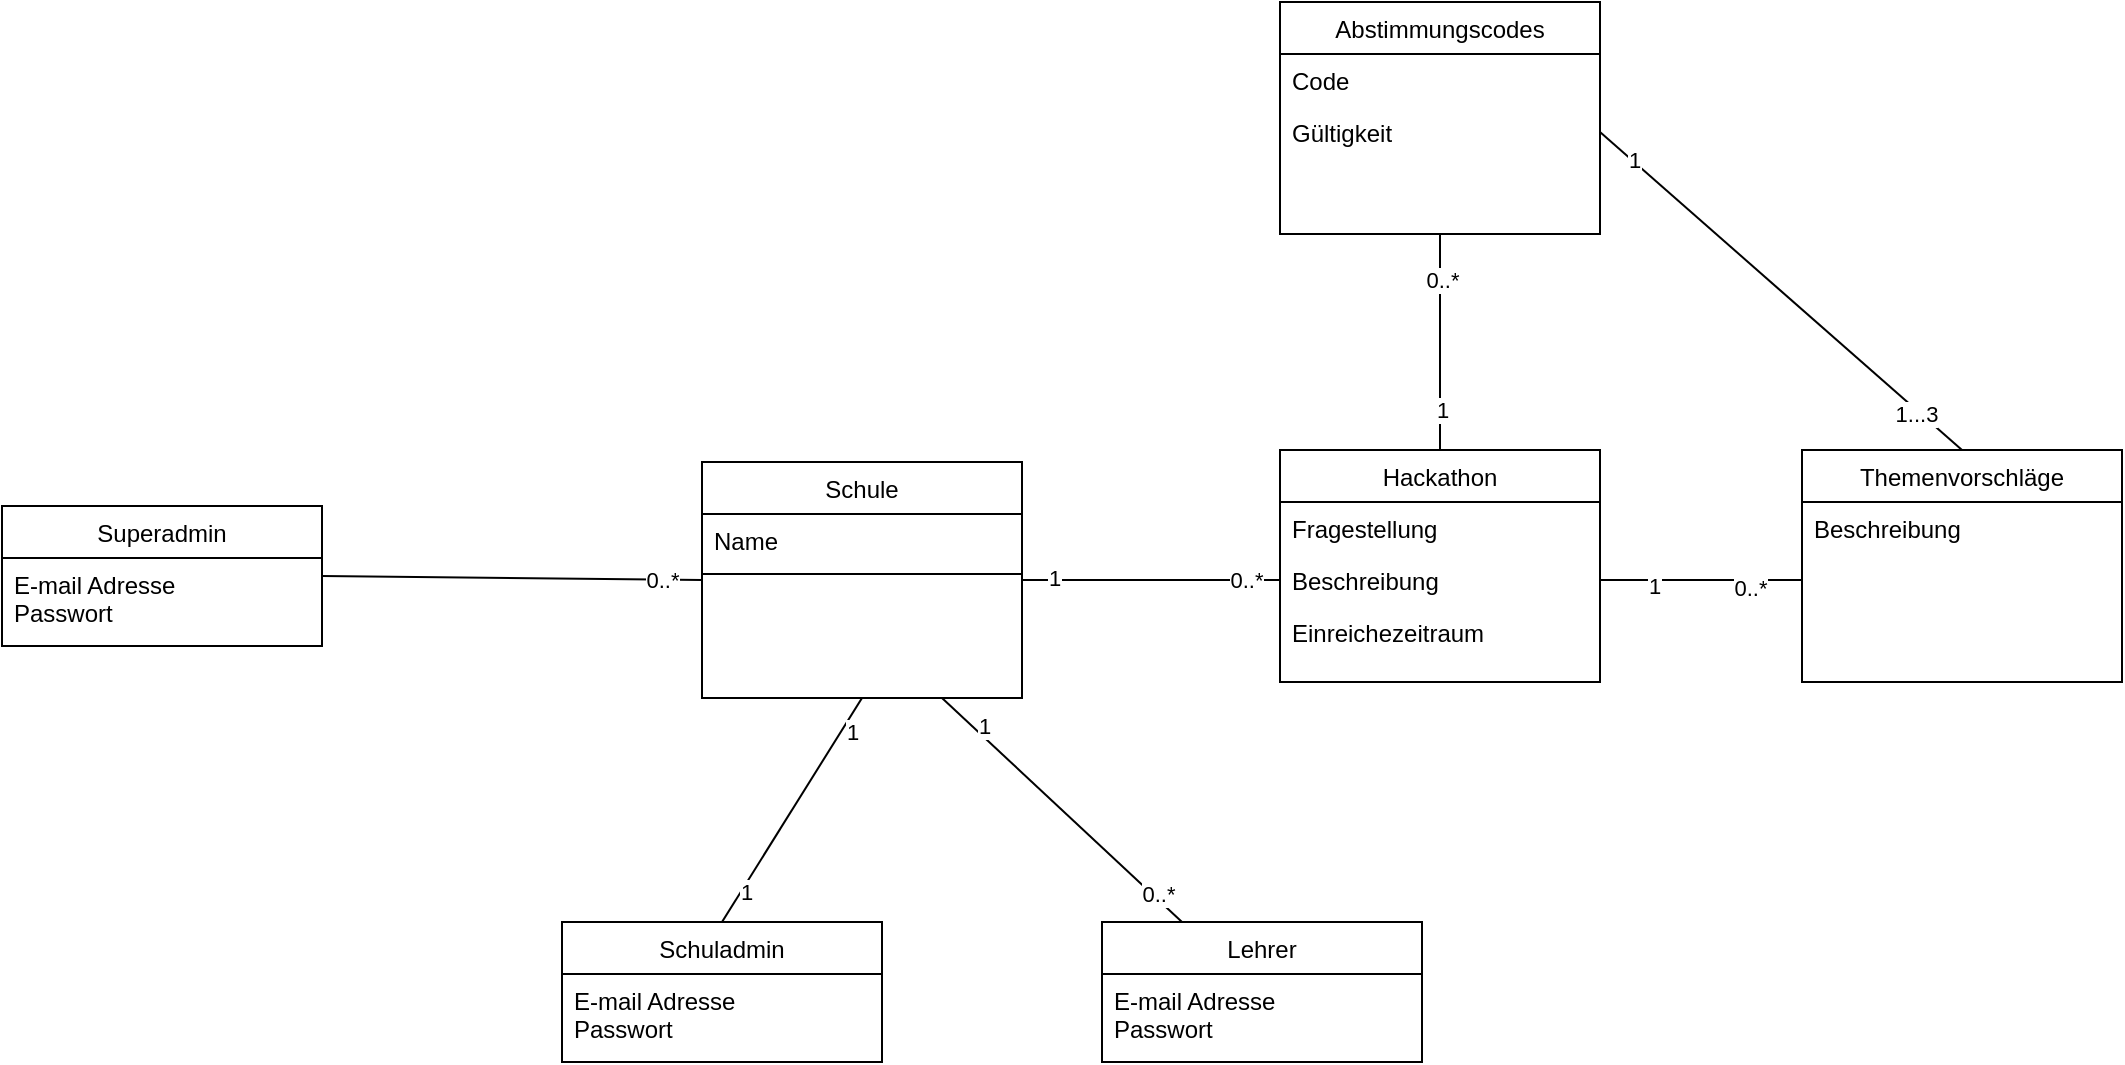 <mxfile version="17.4.6" type="device"><diagram id="C5RBs43oDa-KdzZeNtuy" name="Page-1"><mxGraphModel dx="2858" dy="2296" grid="1" gridSize="10" guides="1" tooltips="1" connect="1" arrows="1" fold="1" page="1" pageScale="1" pageWidth="827" pageHeight="1169" math="0" shadow="0"><root><mxCell id="WIyWlLk6GJQsqaUBKTNV-0"/><mxCell id="WIyWlLk6GJQsqaUBKTNV-1" parent="WIyWlLk6GJQsqaUBKTNV-0"/><mxCell id="4b6tjxuZ08z2rh_j7RZ2-7" style="edgeStyle=orthogonalEdgeStyle;rounded=0;orthogonalLoop=1;jettySize=auto;html=1;exitX=1;exitY=0.5;exitDx=0;exitDy=0;entryX=0;entryY=0.5;entryDx=0;entryDy=0;endArrow=none;endFill=0;" edge="1" parent="WIyWlLk6GJQsqaUBKTNV-1" source="zkfFHV4jXpPFQw0GAbJ--0" target="4b6tjxuZ08z2rh_j7RZ2-4"><mxGeometry relative="1" as="geometry"/></mxCell><mxCell id="4b6tjxuZ08z2rh_j7RZ2-8" value="1" style="edgeLabel;html=1;align=center;verticalAlign=middle;resizable=0;points=[];" vertex="1" connectable="0" parent="4b6tjxuZ08z2rh_j7RZ2-7"><mxGeometry x="-0.75" y="1" relative="1" as="geometry"><mxPoint as="offset"/></mxGeometry></mxCell><mxCell id="4b6tjxuZ08z2rh_j7RZ2-9" value="0..*" style="edgeLabel;html=1;align=center;verticalAlign=middle;resizable=0;points=[];" vertex="1" connectable="0" parent="4b6tjxuZ08z2rh_j7RZ2-7"><mxGeometry x="0.731" relative="1" as="geometry"><mxPoint as="offset"/></mxGeometry></mxCell><mxCell id="4b6tjxuZ08z2rh_j7RZ2-23" style="rounded=0;orthogonalLoop=1;jettySize=auto;html=1;exitX=0.5;exitY=1;exitDx=0;exitDy=0;entryX=0.5;entryY=0;entryDx=0;entryDy=0;endArrow=none;endFill=0;" edge="1" parent="WIyWlLk6GJQsqaUBKTNV-1" source="zkfFHV4jXpPFQw0GAbJ--0" target="4b6tjxuZ08z2rh_j7RZ2-19"><mxGeometry relative="1" as="geometry"/></mxCell><mxCell id="4b6tjxuZ08z2rh_j7RZ2-24" value="1" style="edgeLabel;html=1;align=center;verticalAlign=middle;resizable=0;points=[];" vertex="1" connectable="0" parent="4b6tjxuZ08z2rh_j7RZ2-23"><mxGeometry x="0.712" y="2" relative="1" as="geometry"><mxPoint as="offset"/></mxGeometry></mxCell><mxCell id="4b6tjxuZ08z2rh_j7RZ2-25" value="1" style="edgeLabel;html=1;align=center;verticalAlign=middle;resizable=0;points=[];" vertex="1" connectable="0" parent="4b6tjxuZ08z2rh_j7RZ2-23"><mxGeometry x="-0.742" y="4" relative="1" as="geometry"><mxPoint as="offset"/></mxGeometry></mxCell><mxCell id="4b6tjxuZ08z2rh_j7RZ2-28" style="edgeStyle=none;rounded=0;orthogonalLoop=1;jettySize=auto;html=1;exitX=0.75;exitY=1;exitDx=0;exitDy=0;entryX=0.25;entryY=0;entryDx=0;entryDy=0;endArrow=none;endFill=0;" edge="1" parent="WIyWlLk6GJQsqaUBKTNV-1" source="zkfFHV4jXpPFQw0GAbJ--0" target="4b6tjxuZ08z2rh_j7RZ2-26"><mxGeometry relative="1" as="geometry"/></mxCell><mxCell id="4b6tjxuZ08z2rh_j7RZ2-29" value="1" style="edgeLabel;html=1;align=center;verticalAlign=middle;resizable=0;points=[];" vertex="1" connectable="0" parent="4b6tjxuZ08z2rh_j7RZ2-28"><mxGeometry x="-0.693" y="4" relative="1" as="geometry"><mxPoint as="offset"/></mxGeometry></mxCell><mxCell id="4b6tjxuZ08z2rh_j7RZ2-30" value="0..*" style="edgeLabel;html=1;align=center;verticalAlign=middle;resizable=0;points=[];" vertex="1" connectable="0" parent="4b6tjxuZ08z2rh_j7RZ2-28"><mxGeometry x="0.767" y="2" relative="1" as="geometry"><mxPoint as="offset"/></mxGeometry></mxCell><mxCell id="4b6tjxuZ08z2rh_j7RZ2-33" style="edgeStyle=none;rounded=0;orthogonalLoop=1;jettySize=auto;html=1;exitX=0;exitY=0.5;exitDx=0;exitDy=0;entryX=1;entryY=0.5;entryDx=0;entryDy=0;endArrow=none;endFill=0;" edge="1" parent="WIyWlLk6GJQsqaUBKTNV-1" source="zkfFHV4jXpPFQw0GAbJ--0" target="4b6tjxuZ08z2rh_j7RZ2-31"><mxGeometry relative="1" as="geometry"/></mxCell><mxCell id="4b6tjxuZ08z2rh_j7RZ2-34" value="0..*" style="edgeLabel;html=1;align=center;verticalAlign=middle;resizable=0;points=[];" vertex="1" connectable="0" parent="4b6tjxuZ08z2rh_j7RZ2-33"><mxGeometry x="-0.786" relative="1" as="geometry"><mxPoint as="offset"/></mxGeometry></mxCell><mxCell id="zkfFHV4jXpPFQw0GAbJ--0" value="Schule" style="swimlane;fontStyle=0;align=center;verticalAlign=top;childLayout=stackLayout;horizontal=1;startSize=26;horizontalStack=0;resizeParent=1;resizeLast=0;collapsible=1;marginBottom=0;rounded=0;shadow=0;strokeWidth=1;" parent="WIyWlLk6GJQsqaUBKTNV-1" vertex="1"><mxGeometry x="210" y="130" width="160" height="118" as="geometry"><mxRectangle x="230" y="140" width="160" height="26" as="alternateBounds"/></mxGeometry></mxCell><mxCell id="zkfFHV4jXpPFQw0GAbJ--2" value="Name&#xA;" style="text;align=left;verticalAlign=top;spacingLeft=4;spacingRight=4;overflow=hidden;rotatable=0;points=[[0,0.5],[1,0.5]];portConstraint=eastwest;rounded=0;shadow=0;html=0;" parent="zkfFHV4jXpPFQw0GAbJ--0" vertex="1"><mxGeometry y="26" width="160" height="26" as="geometry"/></mxCell><mxCell id="zkfFHV4jXpPFQw0GAbJ--4" value="" style="line;html=1;strokeWidth=1;align=left;verticalAlign=middle;spacingTop=-1;spacingLeft=3;spacingRight=3;rotatable=0;labelPosition=right;points=[];portConstraint=eastwest;" parent="zkfFHV4jXpPFQw0GAbJ--0" vertex="1"><mxGeometry y="52" width="160" height="8" as="geometry"/></mxCell><mxCell id="4b6tjxuZ08z2rh_j7RZ2-1" value="Hackathon" style="swimlane;fontStyle=0;align=center;verticalAlign=top;childLayout=stackLayout;horizontal=1;startSize=26;horizontalStack=0;resizeParent=1;resizeLast=0;collapsible=1;marginBottom=0;rounded=0;shadow=0;strokeWidth=1;" vertex="1" parent="WIyWlLk6GJQsqaUBKTNV-1"><mxGeometry x="499" y="124" width="160" height="116" as="geometry"><mxRectangle x="230" y="140" width="160" height="26" as="alternateBounds"/></mxGeometry></mxCell><mxCell id="4b6tjxuZ08z2rh_j7RZ2-2" value="Fragestellung" style="text;align=left;verticalAlign=top;spacingLeft=4;spacingRight=4;overflow=hidden;rotatable=0;points=[[0,0.5],[1,0.5]];portConstraint=eastwest;rounded=0;shadow=0;html=0;" vertex="1" parent="4b6tjxuZ08z2rh_j7RZ2-1"><mxGeometry y="26" width="160" height="26" as="geometry"/></mxCell><mxCell id="4b6tjxuZ08z2rh_j7RZ2-4" value="Beschreibung" style="text;align=left;verticalAlign=top;spacingLeft=4;spacingRight=4;overflow=hidden;rotatable=0;points=[[0,0.5],[1,0.5]];portConstraint=eastwest;rounded=0;shadow=0;html=0;" vertex="1" parent="4b6tjxuZ08z2rh_j7RZ2-1"><mxGeometry y="52" width="160" height="26" as="geometry"/></mxCell><mxCell id="4b6tjxuZ08z2rh_j7RZ2-6" value="Einreichezeitraum" style="text;align=left;verticalAlign=top;spacingLeft=4;spacingRight=4;overflow=hidden;rotatable=0;points=[[0,0.5],[1,0.5]];portConstraint=eastwest;rounded=0;shadow=0;html=0;" vertex="1" parent="4b6tjxuZ08z2rh_j7RZ2-1"><mxGeometry y="78" width="160" height="26" as="geometry"/></mxCell><mxCell id="4b6tjxuZ08z2rh_j7RZ2-11" value="Themenvorschläge" style="swimlane;fontStyle=0;align=center;verticalAlign=top;childLayout=stackLayout;horizontal=1;startSize=26;horizontalStack=0;resizeParent=1;resizeLast=0;collapsible=1;marginBottom=0;rounded=0;shadow=0;strokeWidth=1;" vertex="1" parent="WIyWlLk6GJQsqaUBKTNV-1"><mxGeometry x="760" y="124" width="160" height="116" as="geometry"><mxRectangle x="230" y="140" width="160" height="26" as="alternateBounds"/></mxGeometry></mxCell><mxCell id="4b6tjxuZ08z2rh_j7RZ2-13" value="Beschreibung" style="text;align=left;verticalAlign=top;spacingLeft=4;spacingRight=4;overflow=hidden;rotatable=0;points=[[0,0.5],[1,0.5]];portConstraint=eastwest;rounded=0;shadow=0;html=0;" vertex="1" parent="4b6tjxuZ08z2rh_j7RZ2-11"><mxGeometry y="26" width="160" height="26" as="geometry"/></mxCell><mxCell id="4b6tjxuZ08z2rh_j7RZ2-15" style="edgeStyle=orthogonalEdgeStyle;rounded=0;orthogonalLoop=1;jettySize=auto;html=1;exitX=1;exitY=0.5;exitDx=0;exitDy=0;entryX=0;entryY=0.5;entryDx=0;entryDy=0;endArrow=none;endFill=0;" edge="1" parent="WIyWlLk6GJQsqaUBKTNV-1" source="4b6tjxuZ08z2rh_j7RZ2-4"><mxGeometry relative="1" as="geometry"><mxPoint x="760" y="189" as="targetPoint"/></mxGeometry></mxCell><mxCell id="4b6tjxuZ08z2rh_j7RZ2-17" value="&lt;div&gt;1&lt;/div&gt;" style="edgeLabel;html=1;align=center;verticalAlign=middle;resizable=0;points=[];" vertex="1" connectable="0" parent="4b6tjxuZ08z2rh_j7RZ2-15"><mxGeometry x="-0.25" y="-3" relative="1" as="geometry"><mxPoint x="-11" as="offset"/></mxGeometry></mxCell><mxCell id="4b6tjxuZ08z2rh_j7RZ2-18" value="0..*" style="edgeLabel;html=1;align=center;verticalAlign=middle;resizable=0;points=[];" vertex="1" connectable="0" parent="4b6tjxuZ08z2rh_j7RZ2-15"><mxGeometry x="0.271" y="-3" relative="1" as="geometry"><mxPoint x="11" as="offset"/></mxGeometry></mxCell><mxCell id="4b6tjxuZ08z2rh_j7RZ2-19" value="Schuladmin" style="swimlane;fontStyle=0;align=center;verticalAlign=top;childLayout=stackLayout;horizontal=1;startSize=26;horizontalStack=0;resizeParent=1;resizeLast=0;collapsible=1;marginBottom=0;rounded=0;shadow=0;strokeWidth=1;" vertex="1" parent="WIyWlLk6GJQsqaUBKTNV-1"><mxGeometry x="140" y="360" width="160" height="70" as="geometry"><mxRectangle x="230" y="140" width="160" height="26" as="alternateBounds"/></mxGeometry></mxCell><mxCell id="4b6tjxuZ08z2rh_j7RZ2-20" value="E-mail Adresse&#xA;Passwort" style="text;align=left;verticalAlign=top;spacingLeft=4;spacingRight=4;overflow=hidden;rotatable=0;points=[[0,0.5],[1,0.5]];portConstraint=eastwest;rounded=0;shadow=0;html=0;" vertex="1" parent="4b6tjxuZ08z2rh_j7RZ2-19"><mxGeometry y="26" width="160" height="34" as="geometry"/></mxCell><mxCell id="4b6tjxuZ08z2rh_j7RZ2-26" value="Lehrer" style="swimlane;fontStyle=0;align=center;verticalAlign=top;childLayout=stackLayout;horizontal=1;startSize=26;horizontalStack=0;resizeParent=1;resizeLast=0;collapsible=1;marginBottom=0;rounded=0;shadow=0;strokeWidth=1;" vertex="1" parent="WIyWlLk6GJQsqaUBKTNV-1"><mxGeometry x="410" y="360" width="160" height="70" as="geometry"><mxRectangle x="230" y="140" width="160" height="26" as="alternateBounds"/></mxGeometry></mxCell><mxCell id="4b6tjxuZ08z2rh_j7RZ2-27" value="E-mail Adresse&#xA;Passwort&#xA;" style="text;align=left;verticalAlign=top;spacingLeft=4;spacingRight=4;overflow=hidden;rotatable=0;points=[[0,0.5],[1,0.5]];portConstraint=eastwest;rounded=0;shadow=0;html=0;" vertex="1" parent="4b6tjxuZ08z2rh_j7RZ2-26"><mxGeometry y="26" width="160" height="34" as="geometry"/></mxCell><mxCell id="4b6tjxuZ08z2rh_j7RZ2-31" value="Superadmin" style="swimlane;fontStyle=0;align=center;verticalAlign=top;childLayout=stackLayout;horizontal=1;startSize=26;horizontalStack=0;resizeParent=1;resizeLast=0;collapsible=1;marginBottom=0;rounded=0;shadow=0;strokeWidth=1;" vertex="1" parent="WIyWlLk6GJQsqaUBKTNV-1"><mxGeometry x="-140" y="152" width="160" height="70" as="geometry"><mxRectangle x="230" y="140" width="160" height="26" as="alternateBounds"/></mxGeometry></mxCell><mxCell id="4b6tjxuZ08z2rh_j7RZ2-32" value="E-mail Adresse&#xA;Passwort" style="text;align=left;verticalAlign=top;spacingLeft=4;spacingRight=4;overflow=hidden;rotatable=0;points=[[0,0.5],[1,0.5]];portConstraint=eastwest;rounded=0;shadow=0;html=0;" vertex="1" parent="4b6tjxuZ08z2rh_j7RZ2-31"><mxGeometry y="26" width="160" height="34" as="geometry"/></mxCell><mxCell id="4b6tjxuZ08z2rh_j7RZ2-40" style="edgeStyle=none;rounded=0;orthogonalLoop=1;jettySize=auto;html=1;exitX=0.5;exitY=1;exitDx=0;exitDy=0;entryX=0.5;entryY=0;entryDx=0;entryDy=0;endArrow=none;endFill=0;" edge="1" parent="WIyWlLk6GJQsqaUBKTNV-1" source="4b6tjxuZ08z2rh_j7RZ2-35" target="4b6tjxuZ08z2rh_j7RZ2-1"><mxGeometry relative="1" as="geometry"/></mxCell><mxCell id="4b6tjxuZ08z2rh_j7RZ2-41" value="1" style="edgeLabel;html=1;align=center;verticalAlign=middle;resizable=0;points=[];" vertex="1" connectable="0" parent="4b6tjxuZ08z2rh_j7RZ2-40"><mxGeometry x="0.632" y="1" relative="1" as="geometry"><mxPoint as="offset"/></mxGeometry></mxCell><mxCell id="4b6tjxuZ08z2rh_j7RZ2-42" value="0..*" style="edgeLabel;html=1;align=center;verticalAlign=middle;resizable=0;points=[];" vertex="1" connectable="0" parent="4b6tjxuZ08z2rh_j7RZ2-40"><mxGeometry x="-0.586" y="1" relative="1" as="geometry"><mxPoint as="offset"/></mxGeometry></mxCell><mxCell id="4b6tjxuZ08z2rh_j7RZ2-35" value="Abstimmungscodes" style="swimlane;fontStyle=0;align=center;verticalAlign=top;childLayout=stackLayout;horizontal=1;startSize=26;horizontalStack=0;resizeParent=1;resizeLast=0;collapsible=1;marginBottom=0;rounded=0;shadow=0;strokeWidth=1;" vertex="1" parent="WIyWlLk6GJQsqaUBKTNV-1"><mxGeometry x="499" y="-100" width="160" height="116" as="geometry"><mxRectangle x="230" y="140" width="160" height="26" as="alternateBounds"/></mxGeometry></mxCell><mxCell id="4b6tjxuZ08z2rh_j7RZ2-37" value="Code" style="text;align=left;verticalAlign=top;spacingLeft=4;spacingRight=4;overflow=hidden;rotatable=0;points=[[0,0.5],[1,0.5]];portConstraint=eastwest;rounded=0;shadow=0;html=0;" vertex="1" parent="4b6tjxuZ08z2rh_j7RZ2-35"><mxGeometry y="26" width="160" height="26" as="geometry"/></mxCell><mxCell id="4b6tjxuZ08z2rh_j7RZ2-39" value="Gültigkeit" style="text;align=left;verticalAlign=top;spacingLeft=4;spacingRight=4;overflow=hidden;rotatable=0;points=[[0,0.5],[1,0.5]];portConstraint=eastwest;rounded=0;shadow=0;html=0;" vertex="1" parent="4b6tjxuZ08z2rh_j7RZ2-35"><mxGeometry y="52" width="160" height="26" as="geometry"/></mxCell><mxCell id="4b6tjxuZ08z2rh_j7RZ2-43" style="edgeStyle=none;rounded=0;orthogonalLoop=1;jettySize=auto;html=1;exitX=1;exitY=0.5;exitDx=0;exitDy=0;entryX=0.5;entryY=0;entryDx=0;entryDy=0;endArrow=none;endFill=0;" edge="1" parent="WIyWlLk6GJQsqaUBKTNV-1" source="4b6tjxuZ08z2rh_j7RZ2-39" target="4b6tjxuZ08z2rh_j7RZ2-11"><mxGeometry relative="1" as="geometry"/></mxCell><mxCell id="4b6tjxuZ08z2rh_j7RZ2-44" value="1...3" style="edgeLabel;html=1;align=center;verticalAlign=middle;resizable=0;points=[];" vertex="1" connectable="0" parent="4b6tjxuZ08z2rh_j7RZ2-43"><mxGeometry x="0.756" y="-1" relative="1" as="geometry"><mxPoint as="offset"/></mxGeometry></mxCell><mxCell id="4b6tjxuZ08z2rh_j7RZ2-45" value="1" style="edgeLabel;html=1;align=center;verticalAlign=middle;resizable=0;points=[];" vertex="1" connectable="0" parent="4b6tjxuZ08z2rh_j7RZ2-43"><mxGeometry x="-0.816" y="1" relative="1" as="geometry"><mxPoint as="offset"/></mxGeometry></mxCell></root></mxGraphModel></diagram></mxfile>